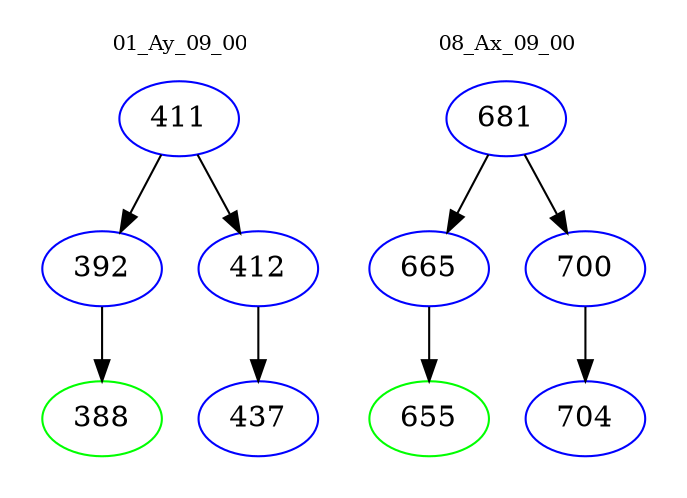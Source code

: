 digraph{
subgraph cluster_0 {
color = white
label = "01_Ay_09_00";
fontsize=10;
T0_411 [label="411", color="blue"]
T0_411 -> T0_392 [color="black"]
T0_392 [label="392", color="blue"]
T0_392 -> T0_388 [color="black"]
T0_388 [label="388", color="green"]
T0_411 -> T0_412 [color="black"]
T0_412 [label="412", color="blue"]
T0_412 -> T0_437 [color="black"]
T0_437 [label="437", color="blue"]
}
subgraph cluster_1 {
color = white
label = "08_Ax_09_00";
fontsize=10;
T1_681 [label="681", color="blue"]
T1_681 -> T1_665 [color="black"]
T1_665 [label="665", color="blue"]
T1_665 -> T1_655 [color="black"]
T1_655 [label="655", color="green"]
T1_681 -> T1_700 [color="black"]
T1_700 [label="700", color="blue"]
T1_700 -> T1_704 [color="black"]
T1_704 [label="704", color="blue"]
}
}
